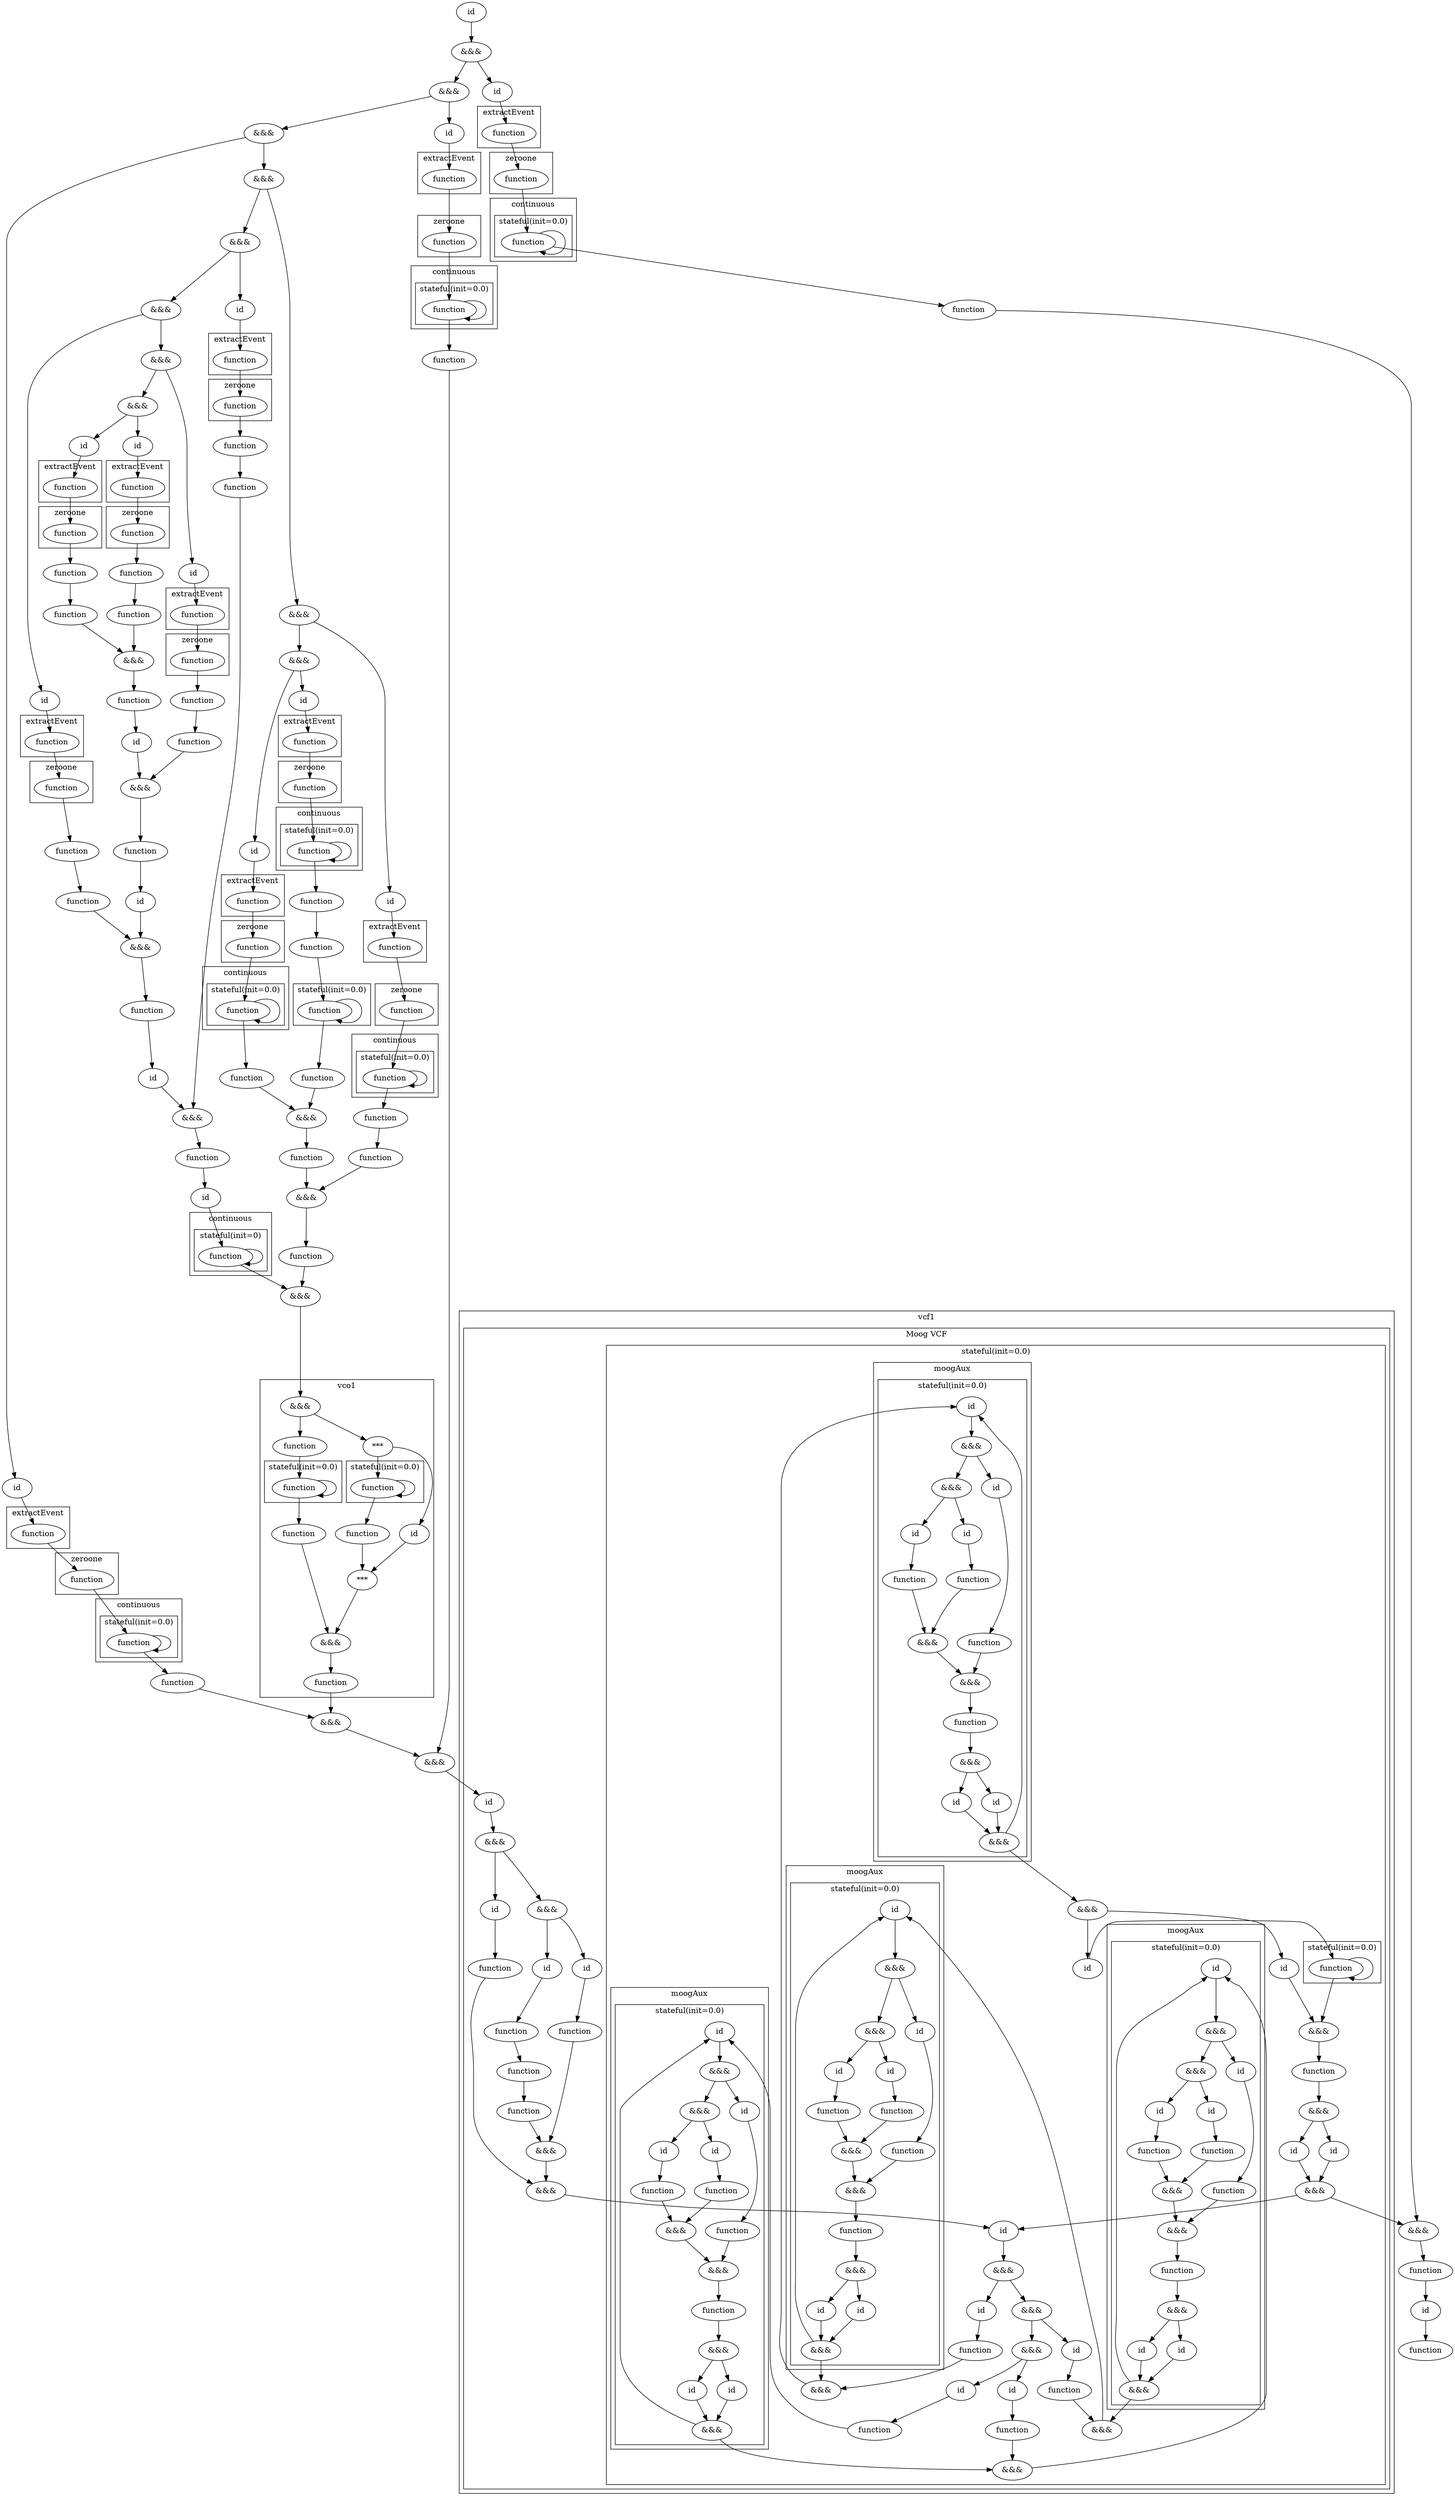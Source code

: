 digraph {
node_1 [label="id"]
node_259 [label="function"]
subgraph cluster_4 {
label="extractEvent"
node_3 [label="function"]
}
subgraph cluster_6 {
label="zeroone"
node_5 [label="function"]
}
subgraph cluster_9 {
label="continuous"
subgraph cluster_8 {
label="stateful(init=0.0)"
node_7 [label="function"]
}
node_7 -> node_7
}
node_10 [label="function"]
node_2 [label="id"]
subgraph cluster_13 {
label="extractEvent"
node_12 [label="function"]
}
subgraph cluster_15 {
label="zeroone"
node_14 [label="function"]
}
subgraph cluster_18 {
label="continuous"
subgraph cluster_17 {
label="stateful(init=0.0)"
node_16 [label="function"]
}
node_16 -> node_16
}
node_19 [label="function"]
node_11 [label="id"]
subgraph cluster_22 {
label="extractEvent"
node_21 [label="function"]
}
subgraph cluster_24 {
label="zeroone"
node_23 [label="function"]
}
node_25 [label="function"]
node_20 [label="id"]
node_26 [label="function"]
subgraph cluster_29 {
label="extractEvent"
node_28 [label="function"]
}
subgraph cluster_31 {
label="zeroone"
node_30 [label="function"]
}
node_32 [label="function"]
node_27 [label="id"]
node_33 [label="function"]
subgraph cluster_36 {
label="extractEvent"
node_35 [label="function"]
}
subgraph cluster_38 {
label="zeroone"
node_37 [label="function"]
}
node_39 [label="function"]
node_34 [label="id"]
node_40 [label="function"]
subgraph cluster_43 {
label="extractEvent"
node_42 [label="function"]
}
subgraph cluster_45 {
label="zeroone"
node_44 [label="function"]
}
node_46 [label="function"]
node_41 [label="id"]
node_47 [label="function"]
subgraph cluster_50 {
label="extractEvent"
node_49 [label="function"]
}
subgraph cluster_52 {
label="zeroone"
node_51 [label="function"]
}
node_53 [label="function"]
node_48 [label="id"]
node_54 [label="function"]
node_55 [label="&&&"]
node_56 [label="&&&"]
node_57 [label="function"]
node_58 [label="id"]
node_59 [label="&&&"]
node_60 [label="&&&"]
node_61 [label="function"]
node_62 [label="id"]
node_63 [label="&&&"]
node_64 [label="&&&"]
node_65 [label="function"]
node_66 [label="id"]
node_67 [label="&&&"]
node_68 [label="&&&"]
node_69 [label="function"]
node_70 [label="id"]
subgraph cluster_73 {
label="continuous"
subgraph cluster_72 {
label="stateful(init=0)"
node_71 [label="function"]
}
node_71 -> node_71
}
subgraph cluster_76 {
label="extractEvent"
node_75 [label="function"]
}
subgraph cluster_78 {
label="zeroone"
node_77 [label="function"]
}
subgraph cluster_81 {
label="continuous"
subgraph cluster_80 {
label="stateful(init=0.0)"
node_79 [label="function"]
}
node_79 -> node_79
}
node_82 [label="function"]
node_83 [label="function"]
node_74 [label="id"]
subgraph cluster_86 {
label="extractEvent"
node_85 [label="function"]
}
subgraph cluster_88 {
label="zeroone"
node_87 [label="function"]
}
subgraph cluster_91 {
label="continuous"
subgraph cluster_90 {
label="stateful(init=0.0)"
node_89 [label="function"]
}
node_89 -> node_89
}
node_92 [label="function"]
node_93 [label="function"]
node_84 [label="id"]
subgraph cluster_95 {
label="stateful(init=0.0)"
node_94 [label="function"]
}
node_96 [label="function"]
subgraph cluster_99 {
label="extractEvent"
node_98 [label="function"]
}
subgraph cluster_101 {
label="zeroone"
node_100 [label="function"]
}
subgraph cluster_104 {
label="continuous"
subgraph cluster_103 {
label="stateful(init=0.0)"
node_102 [label="function"]
}
node_102 -> node_102
}
node_105 [label="function"]
node_97 [label="id"]
node_106 [label="&&&"]
node_107 [label="&&&"]
node_108 [label="function"]
node_109 [label="&&&"]
node_110 [label="&&&"]
node_111 [label="function"]
node_112 [label="&&&"]
node_113 [label="&&&"]
subgraph cluster_127 {
label="vco1"
node_124 [label="&&&"]
node_126 [label="function"]
subgraph cluster_116 {
label="stateful(init=0.0)"
node_115 [label="function"]
}
node_117 [label="function"]
node_114 [label="function"]
subgraph cluster_120 {
label="stateful(init=0.0)"
node_119 [label="function"]
}
node_121 [label="function"]
node_122 [label="***"]
node_118 [label="id"]
node_123 [label="***"]
node_125 [label="&&&"]
node_115 -> node_115
node_115 -> node_117
node_114 -> node_115
node_119 -> node_119
node_119 -> node_121
node_122 -> node_118
node_122 -> node_119
node_118 -> node_123
node_121 -> node_123
node_124 -> node_114
node_124 -> node_122
node_117 -> node_125
node_123 -> node_125
node_125 -> node_126
}
node_128 [label="&&&"]
node_129 [label="&&&"]
node_130 [label="&&&"]
node_131 [label="&&&"]
subgraph cluster_245 {
label="vcf1"
subgraph cluster_244 {
label="Moog VCF"
node_132 [label="id"]
subgraph cluster_243 {
label="stateful(init=0.0)"
node_145 [label="id"]
node_242 [label="&&&"]
node_147 [label="function"]
subgraph cluster_165 {
label="moogAux"
subgraph cluster_164 {
label="stateful(init=0.0)"
node_148 [label="id"]
node_163 [label="&&&"]
node_149 [label="id"]
node_150 [label="function"]
node_151 [label="id"]
node_152 [label="function"]
node_153 [label="&&&"]
node_154 [label="&&&"]
node_155 [label="id"]
node_156 [label="function"]
node_157 [label="&&&"]
node_158 [label="&&&"]
node_159 [label="function"]
node_162 [label="&&&"]
node_160 [label="id"]
node_161 [label="id"]
node_149 -> node_150
node_151 -> node_152
node_153 -> node_149
node_153 -> node_151
node_150 -> node_154
node_152 -> node_154
node_155 -> node_156
node_157 -> node_153
node_157 -> node_155
node_154 -> node_158
node_156 -> node_158
node_148 -> node_157
node_158 -> node_159
node_162 -> node_160
node_162 -> node_161
node_160 -> node_163
node_161 -> node_163
node_159 -> node_162
}
node_163 -> node_148
}
node_146 [label="id"]
node_166 [label="id"]
node_167 [label="function"]
node_168 [label="&&&"]
node_169 [label="&&&"]
subgraph cluster_187 {
label="moogAux"
subgraph cluster_186 {
label="stateful(init=0.0)"
node_170 [label="id"]
node_185 [label="&&&"]
node_171 [label="id"]
node_172 [label="function"]
node_173 [label="id"]
node_174 [label="function"]
node_175 [label="&&&"]
node_176 [label="&&&"]
node_177 [label="id"]
node_178 [label="function"]
node_179 [label="&&&"]
node_180 [label="&&&"]
node_181 [label="function"]
node_184 [label="&&&"]
node_182 [label="id"]
node_183 [label="id"]
node_171 -> node_172
node_173 -> node_174
node_175 -> node_171
node_175 -> node_173
node_172 -> node_176
node_174 -> node_176
node_177 -> node_178
node_179 -> node_175
node_179 -> node_177
node_176 -> node_180
node_178 -> node_180
node_170 -> node_179
node_180 -> node_181
node_184 -> node_182
node_184 -> node_183
node_182 -> node_185
node_183 -> node_185
node_181 -> node_184
}
node_185 -> node_170
}
node_188 [label="id"]
node_189 [label="function"]
node_190 [label="&&&"]
node_191 [label="&&&"]
subgraph cluster_209 {
label="moogAux"
subgraph cluster_208 {
label="stateful(init=0.0)"
node_192 [label="id"]
node_207 [label="&&&"]
node_193 [label="id"]
node_194 [label="function"]
node_195 [label="id"]
node_196 [label="function"]
node_197 [label="&&&"]
node_198 [label="&&&"]
node_199 [label="id"]
node_200 [label="function"]
node_201 [label="&&&"]
node_202 [label="&&&"]
node_203 [label="function"]
node_206 [label="&&&"]
node_204 [label="id"]
node_205 [label="id"]
node_193 -> node_194
node_195 -> node_196
node_197 -> node_193
node_197 -> node_195
node_194 -> node_198
node_196 -> node_198
node_199 -> node_200
node_201 -> node_197
node_201 -> node_199
node_198 -> node_202
node_200 -> node_202
node_192 -> node_201
node_202 -> node_203
node_206 -> node_204
node_206 -> node_205
node_204 -> node_207
node_205 -> node_207
node_203 -> node_206
}
node_207 -> node_192
}
node_210 [label="id"]
node_211 [label="function"]
node_212 [label="&&&"]
node_213 [label="&&&"]
subgraph cluster_231 {
label="moogAux"
subgraph cluster_230 {
label="stateful(init=0.0)"
node_214 [label="id"]
node_229 [label="&&&"]
node_215 [label="id"]
node_216 [label="function"]
node_217 [label="id"]
node_218 [label="function"]
node_219 [label="&&&"]
node_220 [label="&&&"]
node_221 [label="id"]
node_222 [label="function"]
node_223 [label="&&&"]
node_224 [label="&&&"]
node_225 [label="function"]
node_228 [label="&&&"]
node_226 [label="id"]
node_227 [label="id"]
node_215 -> node_216
node_217 -> node_218
node_219 -> node_215
node_219 -> node_217
node_216 -> node_220
node_218 -> node_220
node_221 -> node_222
node_223 -> node_219
node_223 -> node_221
node_220 -> node_224
node_222 -> node_224
node_214 -> node_223
node_224 -> node_225
node_228 -> node_226
node_228 -> node_227
node_226 -> node_229
node_227 -> node_229
node_225 -> node_228
}
node_229 -> node_214
}
subgraph cluster_234 {
label="stateful(init=0.0)"
node_233 [label="function"]
}
node_232 [label="id"]
node_236 [label="&&&"]
node_235 [label="id"]
node_237 [label="&&&"]
node_238 [label="function"]
node_241 [label="&&&"]
node_239 [label="id"]
node_240 [label="id"]
node_147 -> node_148
node_146 -> node_147
node_166 -> node_167
node_168 -> node_146
node_168 -> node_166
node_163 -> node_169
node_167 -> node_169
node_169 -> node_170
node_188 -> node_189
node_190 -> node_168
node_190 -> node_188
node_185 -> node_191
node_189 -> node_191
node_191 -> node_192
node_210 -> node_211
node_212 -> node_190
node_212 -> node_210
node_207 -> node_213
node_211 -> node_213
node_145 -> node_212
node_213 -> node_214
node_233 -> node_233
node_232 -> node_233
node_236 -> node_232
node_236 -> node_235
node_233 -> node_237
node_235 -> node_237
node_229 -> node_236
node_237 -> node_238
node_241 -> node_239
node_241 -> node_240
node_239 -> node_242
node_240 -> node_242
node_238 -> node_241
}
node_133 [label="id"]
node_134 [label="function"]
node_135 [label="id"]
node_136 [label="function"]
node_137 [label="function"]
node_138 [label="function"]
node_139 [label="id"]
node_140 [label="function"]
node_141 [label="&&&"]
node_142 [label="&&&"]
node_143 [label="&&&"]
node_144 [label="&&&"]
node_133 -> node_134
node_135 -> node_136
node_136 -> node_137
node_137 -> node_138
node_139 -> node_140
node_141 -> node_135
node_141 -> node_139
node_138 -> node_142
node_140 -> node_142
node_143 -> node_133
node_143 -> node_141
node_134 -> node_144
node_142 -> node_144
node_132 -> node_143
node_242 -> node_145
node_144 -> node_145
}
}
subgraph cluster_248 {
label="extractEvent"
node_247 [label="function"]
}
subgraph cluster_250 {
label="zeroone"
node_249 [label="function"]
}
subgraph cluster_253 {
label="continuous"
subgraph cluster_252 {
label="stateful(init=0.0)"
node_251 [label="function"]
}
node_251 -> node_251
}
node_254 [label="function"]
node_246 [label="id"]
node_255 [label="&&&"]
node_256 [label="&&&"]
node_257 [label="function"]
node_258 [label="id"]
node_3 -> node_5
node_5 -> node_7
node_7 -> node_10
node_2 -> node_3
node_12 -> node_14
node_14 -> node_16
node_16 -> node_19
node_11 -> node_12
node_21 -> node_23
node_23 -> node_25
node_20 -> node_21
node_25 -> node_26
node_28 -> node_30
node_30 -> node_32
node_27 -> node_28
node_32 -> node_33
node_35 -> node_37
node_37 -> node_39
node_34 -> node_35
node_39 -> node_40
node_42 -> node_44
node_44 -> node_46
node_41 -> node_42
node_46 -> node_47
node_49 -> node_51
node_51 -> node_53
node_48 -> node_49
node_53 -> node_54
node_55 -> node_41
node_55 -> node_48
node_47 -> node_56
node_54 -> node_56
node_56 -> node_57
node_57 -> node_58
node_59 -> node_34
node_59 -> node_55
node_40 -> node_60
node_58 -> node_60
node_60 -> node_61
node_61 -> node_62
node_63 -> node_27
node_63 -> node_59
node_33 -> node_64
node_62 -> node_64
node_64 -> node_65
node_65 -> node_66
node_67 -> node_20
node_67 -> node_63
node_26 -> node_68
node_66 -> node_68
node_68 -> node_69
node_69 -> node_70
node_70 -> node_71
node_75 -> node_77
node_77 -> node_79
node_79 -> node_82
node_82 -> node_83
node_74 -> node_75
node_85 -> node_87
node_87 -> node_89
node_89 -> node_92
node_92 -> node_93
node_84 -> node_85
node_94 -> node_94
node_94 -> node_96
node_93 -> node_94
node_98 -> node_100
node_100 -> node_102
node_102 -> node_105
node_97 -> node_98
node_106 -> node_84
node_106 -> node_97
node_96 -> node_107
node_105 -> node_107
node_107 -> node_108
node_109 -> node_74
node_109 -> node_106
node_83 -> node_110
node_108 -> node_110
node_110 -> node_111
node_112 -> node_67
node_112 -> node_109
node_71 -> node_113
node_111 -> node_113
node_113 -> node_124
node_128 -> node_11
node_128 -> node_112
node_19 -> node_129
node_126 -> node_129
node_130 -> node_2
node_130 -> node_128
node_10 -> node_131
node_129 -> node_131
node_131 -> node_132
node_247 -> node_249
node_249 -> node_251
node_251 -> node_254
node_246 -> node_247
node_255 -> node_130
node_255 -> node_246
node_242 -> node_256
node_254 -> node_256
node_1 -> node_255
node_256 -> node_257
node_257 -> node_258
node_258 -> node_259
}